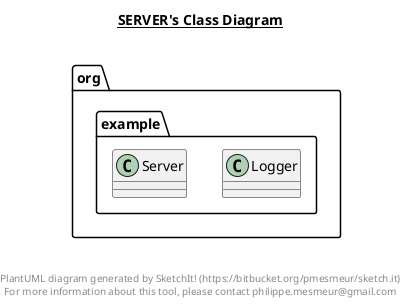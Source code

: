 @startuml

title __SERVER's Class Diagram__\n

  namespace org.example {
    class org.example.Logger {
    }
  }
  

  namespace org.example {
    class org.example.Server {
    }
  }
  



right footer


PlantUML diagram generated by SketchIt! (https://bitbucket.org/pmesmeur/sketch.it)
For more information about this tool, please contact philippe.mesmeur@gmail.com
endfooter

@enduml
